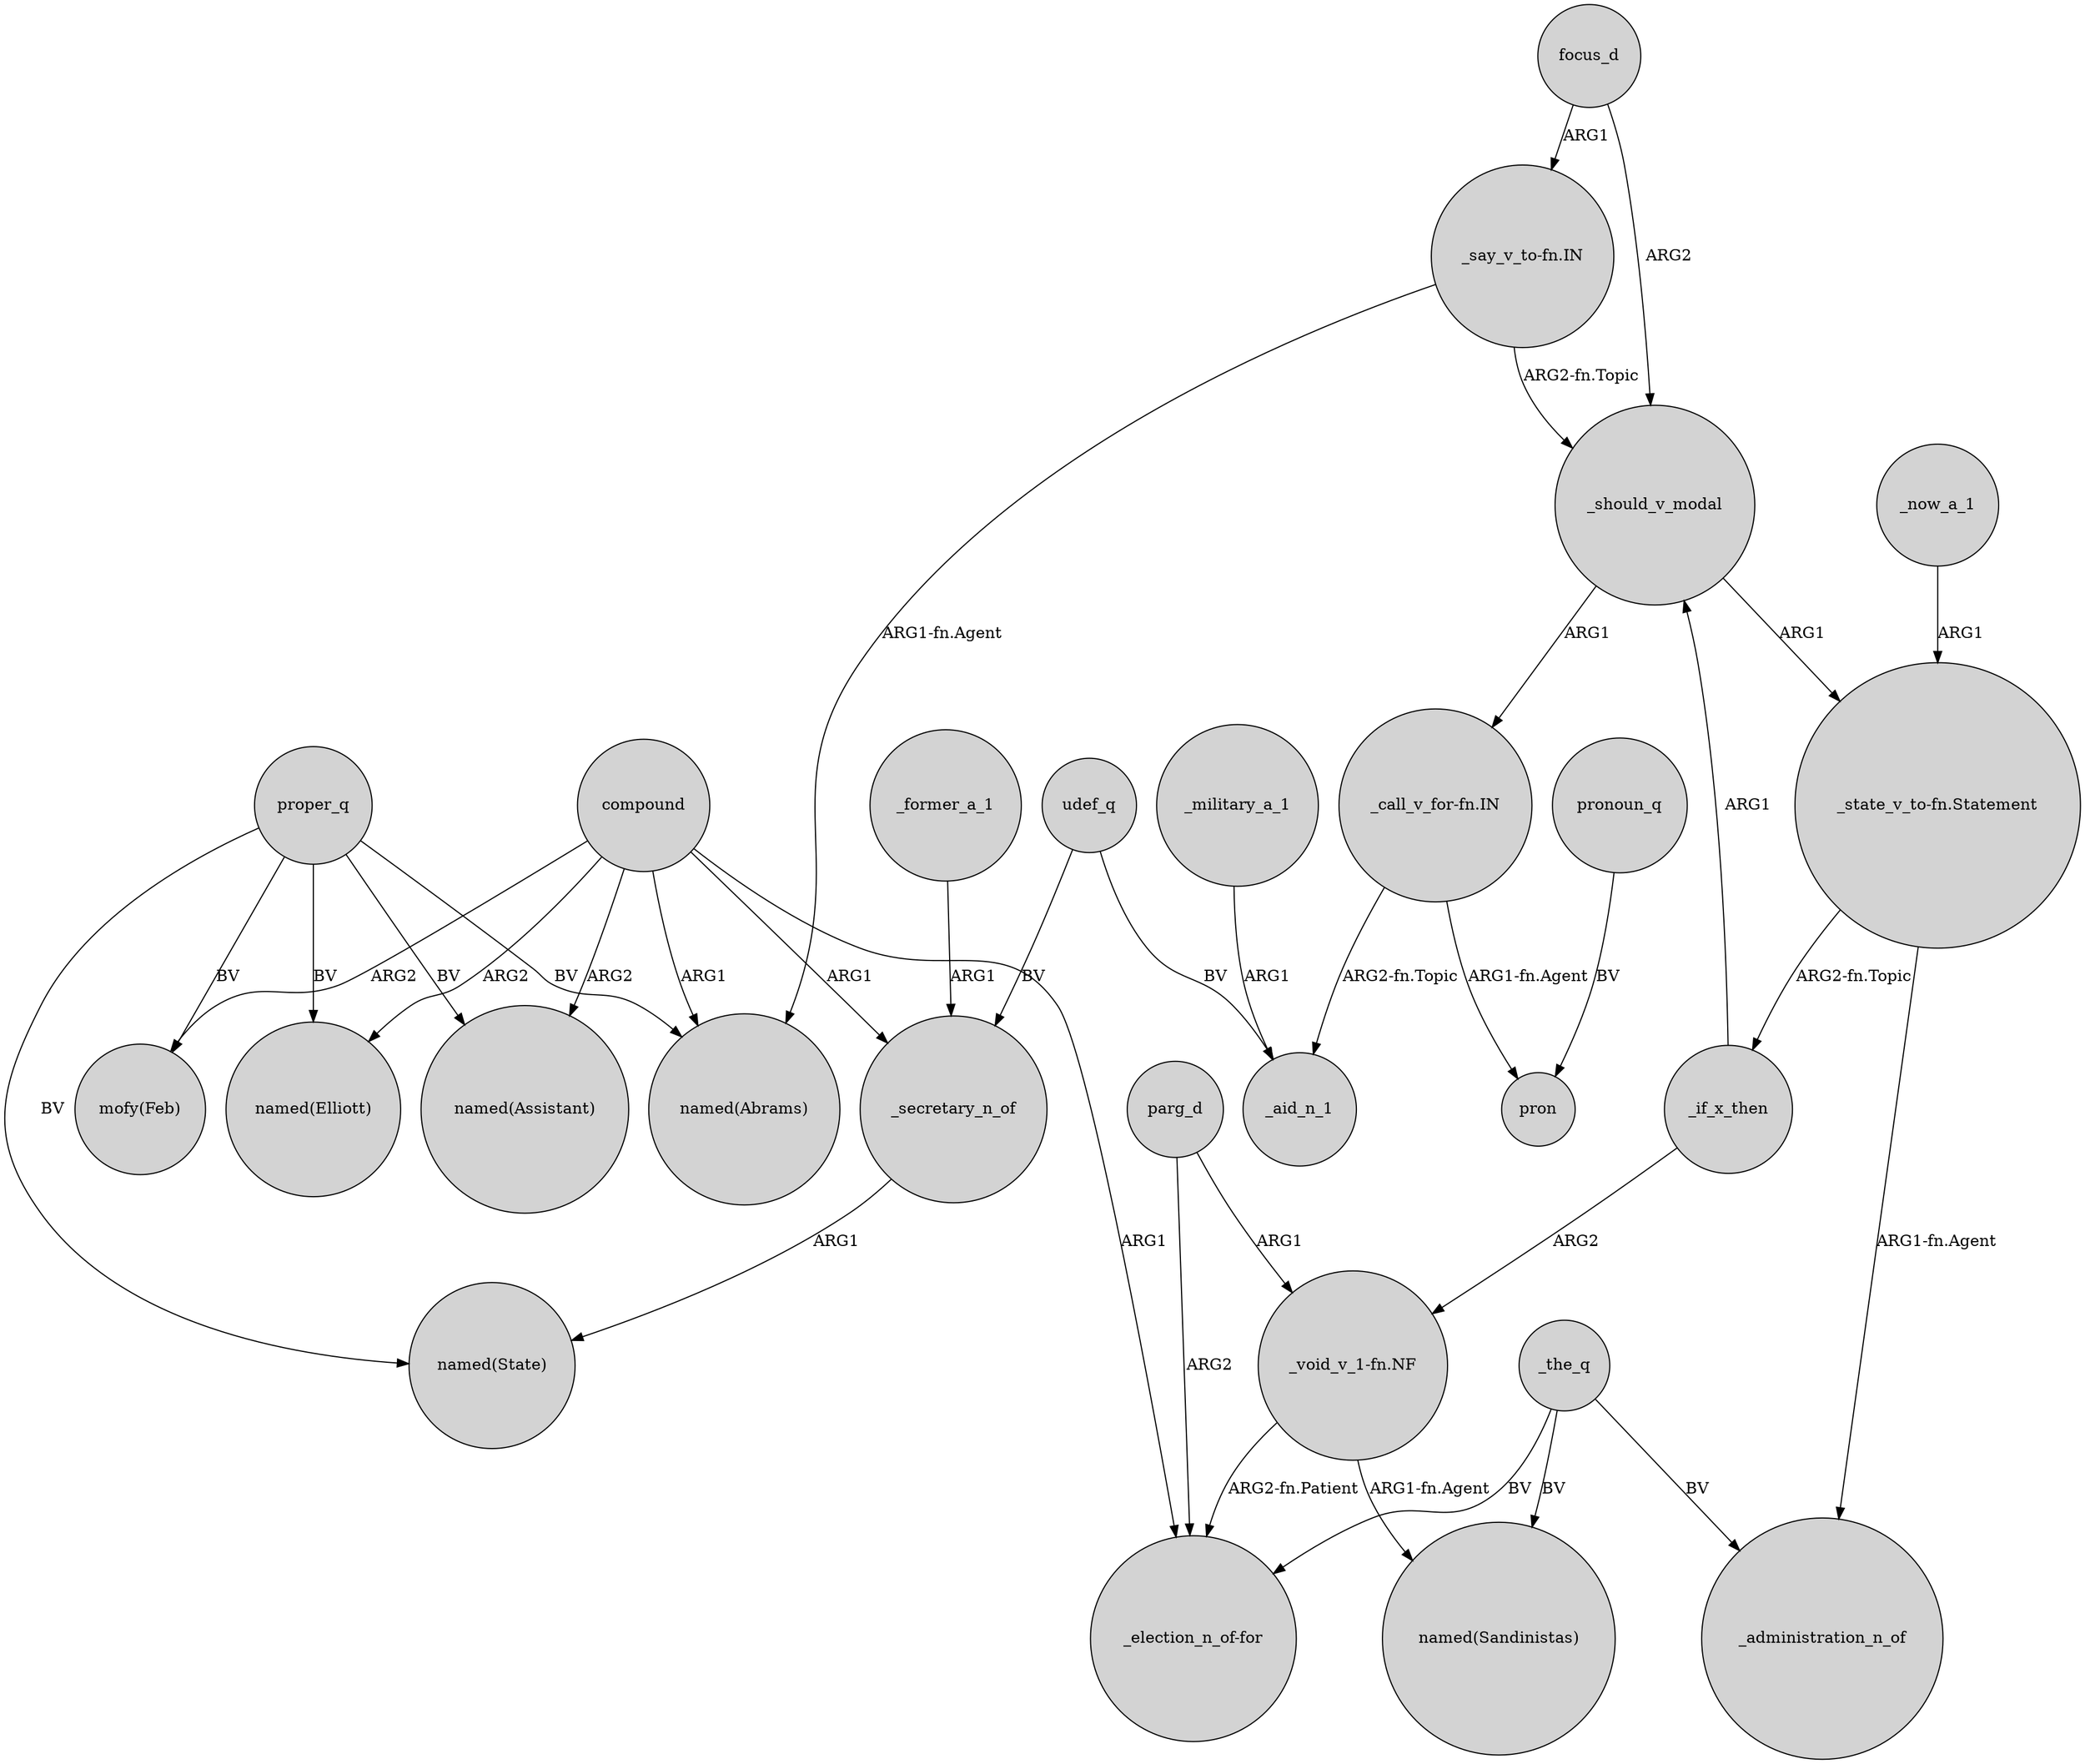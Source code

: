 digraph {
	node [shape=circle style=filled]
	compound -> "named(Elliott)" [label=ARG2]
	udef_q -> _secretary_n_of [label=BV]
	parg_d -> "_election_n_of-for" [label=ARG2]
	_military_a_1 -> _aid_n_1 [label=ARG1]
	"_call_v_for-fn.IN" -> pron [label="ARG1-fn.Agent"]
	_if_x_then -> "_void_v_1-fn.NF" [label=ARG2]
	_the_q -> "named(Sandinistas)" [label=BV]
	"_void_v_1-fn.NF" -> "named(Sandinistas)" [label="ARG1-fn.Agent"]
	compound -> "named(Abrams)" [label=ARG1]
	_should_v_modal -> "_call_v_for-fn.IN" [label=ARG1]
	focus_d -> _should_v_modal [label=ARG2]
	proper_q -> "named(Assistant)" [label=BV]
	_now_a_1 -> "_state_v_to-fn.Statement" [label=ARG1]
	_the_q -> "_election_n_of-for" [label=BV]
	_if_x_then -> _should_v_modal [label=ARG1]
	focus_d -> "_say_v_to-fn.IN" [label=ARG1]
	compound -> "named(Assistant)" [label=ARG2]
	"_say_v_to-fn.IN" -> _should_v_modal [label="ARG2-fn.Topic"]
	pronoun_q -> pron [label=BV]
	_former_a_1 -> _secretary_n_of [label=ARG1]
	"_state_v_to-fn.Statement" -> _administration_n_of [label="ARG1-fn.Agent"]
	proper_q -> "mofy(Feb)" [label=BV]
	proper_q -> "named(Abrams)" [label=BV]
	_secretary_n_of -> "named(State)" [label=ARG1]
	"_state_v_to-fn.Statement" -> _if_x_then [label="ARG2-fn.Topic"]
	_should_v_modal -> "_state_v_to-fn.Statement" [label=ARG1]
	compound -> "_election_n_of-for" [label=ARG1]
	udef_q -> _aid_n_1 [label=BV]
	proper_q -> "named(State)" [label=BV]
	"_say_v_to-fn.IN" -> "named(Abrams)" [label="ARG1-fn.Agent"]
	proper_q -> "named(Elliott)" [label=BV]
	_the_q -> _administration_n_of [label=BV]
	compound -> _secretary_n_of [label=ARG1]
	parg_d -> "_void_v_1-fn.NF" [label=ARG1]
	"_void_v_1-fn.NF" -> "_election_n_of-for" [label="ARG2-fn.Patient"]
	"_call_v_for-fn.IN" -> _aid_n_1 [label="ARG2-fn.Topic"]
	compound -> "mofy(Feb)" [label=ARG2]
}

